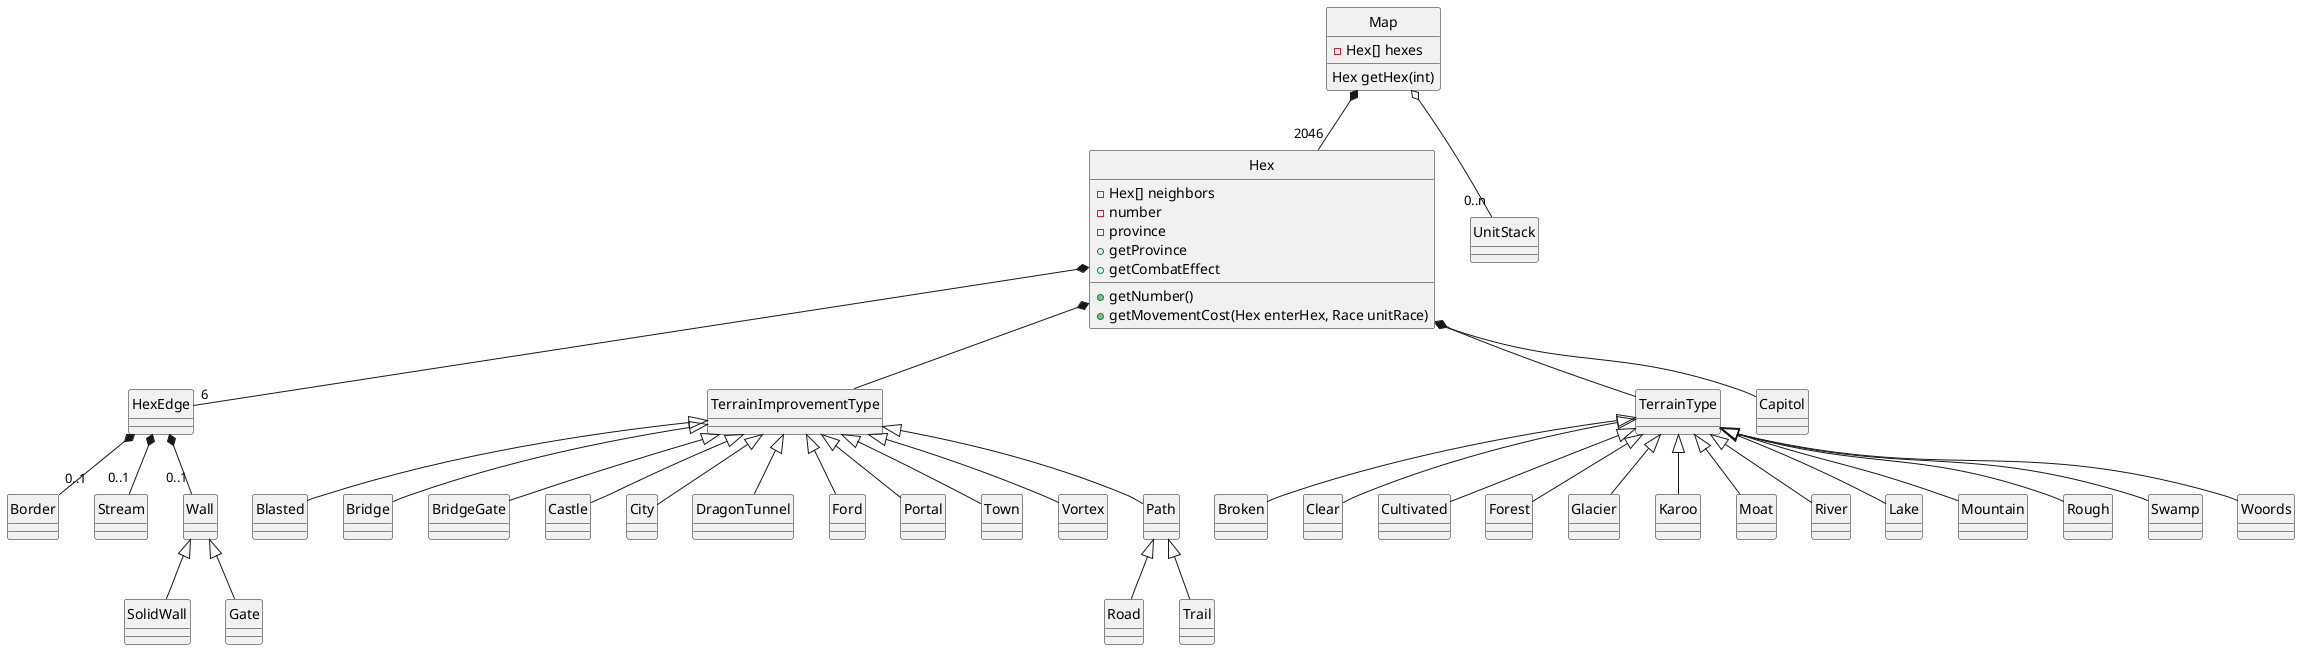 @startuml
hide circle
' <|-- is "extention" and used for class inheritence
' *-- is composition (static aggregation), for when b is permanently "part of" a
' o-- is aggregation (dynamic aggregation)

class Map {
    -Hex[] hexes
	Hex getHex(int)
}

class Hex {
	-Hex[] neighbors
    -number
    -province
    +getNumber()
    +getProvince
    +getMovementCost(Hex enterHex, Race unitRace)
    +getCombatEffect
}

Map o-- "0..n" UnitStack
Map *-- "2046" Hex
Hex *-- "6" HexEdge
Hex *-- TerrainImprovementType
Hex *-- TerrainType
Hex *-- Capitol
HexEdge *-- "0..1" Border
HexEdge *-- "0..1" Stream
HexEdge *-- "0..1" Wall
                   Wall <|-- SolidWall
                   Wall <|-- Gate
TerrainType <|-- Broken
TerrainType <|-- Clear
TerrainType <|-- Cultivated
TerrainType <|-- Forest
TerrainType <|-- Glacier
TerrainType <|-- Karoo
TerrainType <|-- Moat
TerrainType <|-- River
TerrainType <|-- Lake
TerrainType <|-- Mountain
TerrainType <|-- Rough
TerrainType <|-- Swamp
TerrainType <|-- Woords
TerrainImprovementType <|-- Blasted
TerrainImprovementType <|-- Bridge
TerrainImprovementType <|-- BridgeGate
TerrainImprovementType <|-- Castle
TerrainImprovementType <|-- City
TerrainImprovementType <|-- DragonTunnel
TerrainImprovementType <|-- Ford
TerrainImprovementType <|-- Portal
TerrainImprovementType <|-- Town
TerrainImprovementType <|-- Vortex
TerrainImprovementType <|-- Path
                            Path <|-- Road
                            Path <|-- Trail
@enduml

